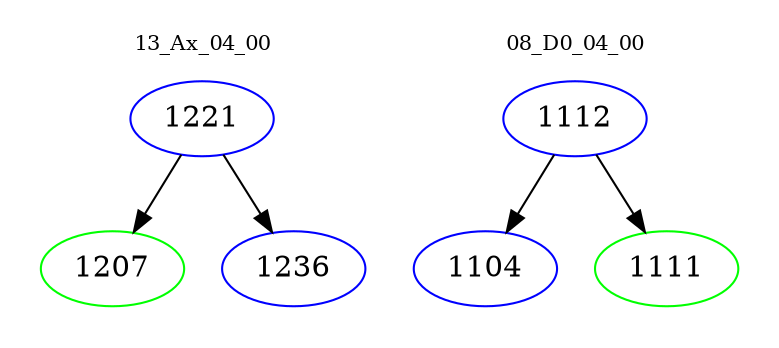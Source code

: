 digraph{
subgraph cluster_0 {
color = white
label = "13_Ax_04_00";
fontsize=10;
T0_1221 [label="1221", color="blue"]
T0_1221 -> T0_1207 [color="black"]
T0_1207 [label="1207", color="green"]
T0_1221 -> T0_1236 [color="black"]
T0_1236 [label="1236", color="blue"]
}
subgraph cluster_1 {
color = white
label = "08_D0_04_00";
fontsize=10;
T1_1112 [label="1112", color="blue"]
T1_1112 -> T1_1104 [color="black"]
T1_1104 [label="1104", color="blue"]
T1_1112 -> T1_1111 [color="black"]
T1_1111 [label="1111", color="green"]
}
}
